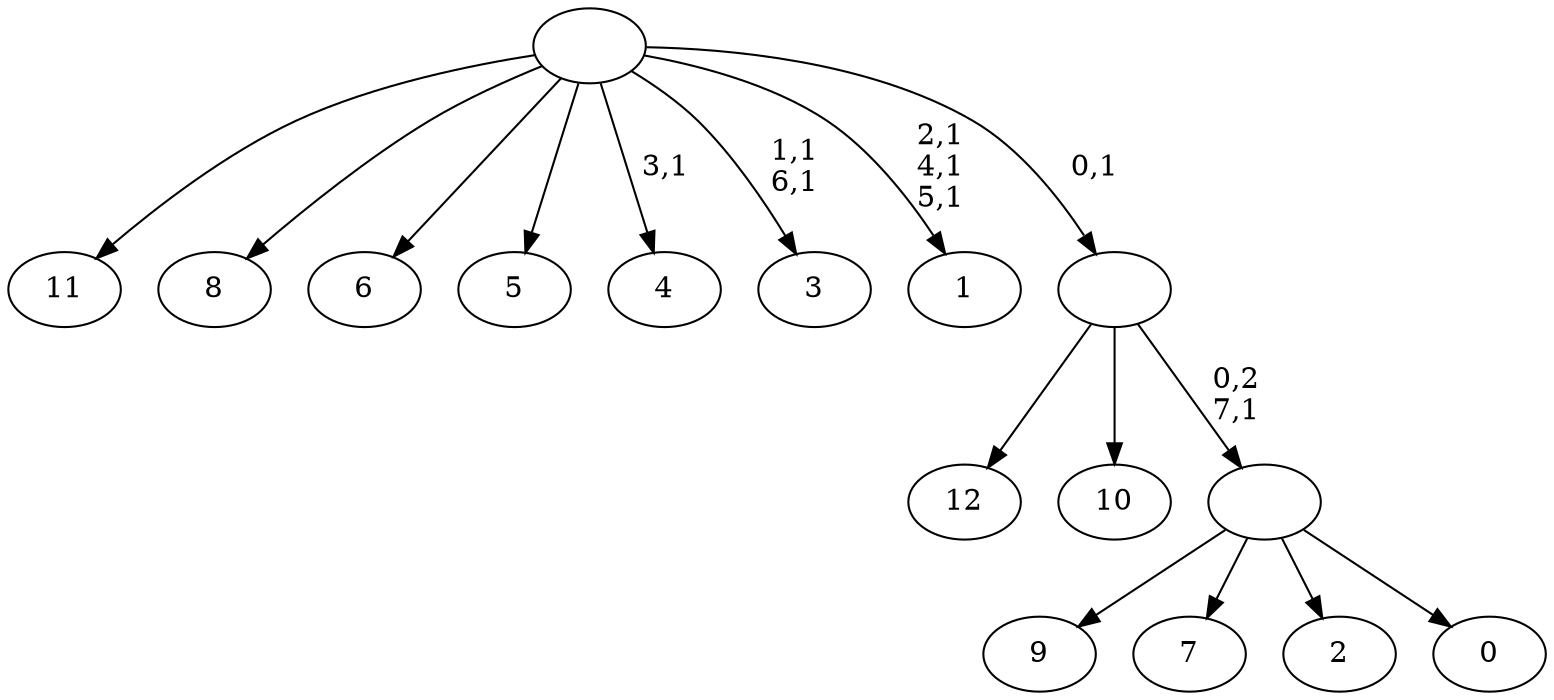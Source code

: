 digraph T {
	21 [label="12"]
	20 [label="11"]
	19 [label="10"]
	18 [label="9"]
	17 [label="8"]
	16 [label="7"]
	15 [label="6"]
	14 [label="5"]
	13 [label="4"]
	11 [label="3"]
	8 [label="2"]
	7 [label="1"]
	3 [label="0"]
	2 [label=""]
	1 [label=""]
	0 [label=""]
	2 -> 18 [label=""]
	2 -> 16 [label=""]
	2 -> 8 [label=""]
	2 -> 3 [label=""]
	1 -> 21 [label=""]
	1 -> 19 [label=""]
	1 -> 2 [label="0,2\n7,1"]
	0 -> 7 [label="2,1\n4,1\n5,1"]
	0 -> 11 [label="1,1\n6,1"]
	0 -> 13 [label="3,1"]
	0 -> 20 [label=""]
	0 -> 17 [label=""]
	0 -> 15 [label=""]
	0 -> 14 [label=""]
	0 -> 1 [label="0,1"]
}
